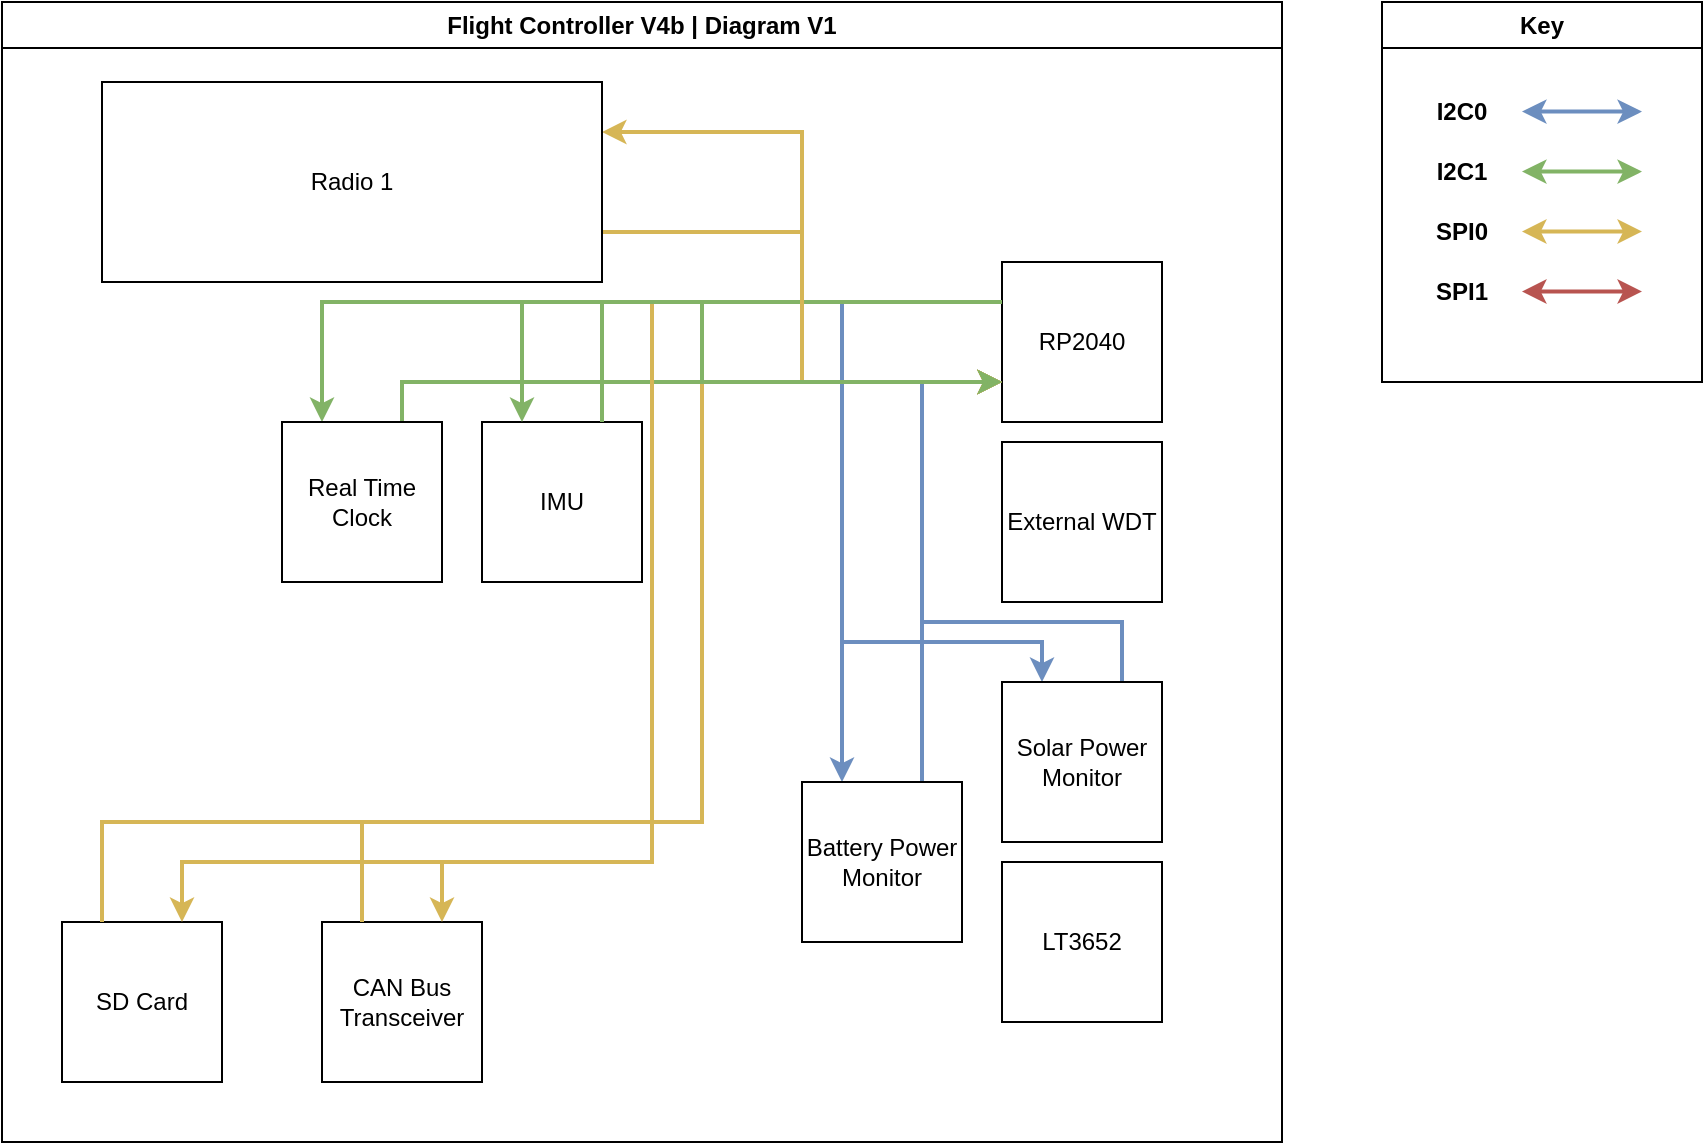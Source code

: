 <mxfile version="24.7.2" type="github">
  <diagram name="Page-1" id="OsW48nvbRA63rDpvyVRV">
    <mxGraphModel dx="1020" dy="680" grid="1" gridSize="10" guides="1" tooltips="1" connect="1" arrows="1" fold="1" page="1" pageScale="1" pageWidth="850" pageHeight="1100" math="0" shadow="0">
      <root>
        <mxCell id="0" />
        <mxCell id="1" parent="0" />
        <mxCell id="m2k3TLFMOLAFZS9ibNby-1" value="Flight Controller V4b | Diagram V1" style="swimlane;whiteSpace=wrap;html=1;" vertex="1" parent="1">
          <mxGeometry x="70" y="40" width="640" height="570" as="geometry" />
        </mxCell>
        <mxCell id="m2k3TLFMOLAFZS9ibNby-4" style="edgeStyle=orthogonalEdgeStyle;rounded=0;orthogonalLoop=1;jettySize=auto;html=1;exitX=0;exitY=0.25;exitDx=0;exitDy=0;entryX=0.25;entryY=0;entryDx=0;entryDy=0;strokeWidth=2;fillColor=#d5e8d4;strokeColor=#82b366;" edge="1" parent="m2k3TLFMOLAFZS9ibNby-1" source="m2k3TLFMOLAFZS9ibNby-7" target="m2k3TLFMOLAFZS9ibNby-23">
          <mxGeometry relative="1" as="geometry">
            <Array as="points">
              <mxPoint x="160" y="150" />
            </Array>
          </mxGeometry>
        </mxCell>
        <mxCell id="m2k3TLFMOLAFZS9ibNby-5" style="edgeStyle=orthogonalEdgeStyle;rounded=0;orthogonalLoop=1;jettySize=auto;html=1;exitX=0;exitY=0.25;exitDx=0;exitDy=0;entryX=0.25;entryY=0;entryDx=0;entryDy=0;strokeWidth=2;fillColor=#dae8fc;strokeColor=#6c8ebf;" edge="1" parent="m2k3TLFMOLAFZS9ibNby-1" source="m2k3TLFMOLAFZS9ibNby-7" target="m2k3TLFMOLAFZS9ibNby-11">
          <mxGeometry relative="1" as="geometry" />
        </mxCell>
        <mxCell id="m2k3TLFMOLAFZS9ibNby-6" style="edgeStyle=orthogonalEdgeStyle;rounded=0;orthogonalLoop=1;jettySize=auto;html=1;exitX=0;exitY=0.25;exitDx=0;exitDy=0;entryX=0.25;entryY=0;entryDx=0;entryDy=0;fillColor=#dae8fc;strokeColor=#6c8ebf;strokeWidth=2;" edge="1" parent="m2k3TLFMOLAFZS9ibNby-1" source="m2k3TLFMOLAFZS9ibNby-7" target="m2k3TLFMOLAFZS9ibNby-13">
          <mxGeometry relative="1" as="geometry">
            <Array as="points">
              <mxPoint x="420" y="150" />
              <mxPoint x="420" y="320" />
              <mxPoint x="520" y="320" />
            </Array>
          </mxGeometry>
        </mxCell>
        <mxCell id="m2k3TLFMOLAFZS9ibNby-46" style="edgeStyle=orthogonalEdgeStyle;rounded=0;orthogonalLoop=1;jettySize=auto;html=1;exitX=0;exitY=0.25;exitDx=0;exitDy=0;entryX=1;entryY=0.25;entryDx=0;entryDy=0;fillColor=#fff2cc;strokeColor=#d6b656;strokeWidth=2;" edge="1" parent="m2k3TLFMOLAFZS9ibNby-1" source="m2k3TLFMOLAFZS9ibNby-7" target="m2k3TLFMOLAFZS9ibNby-45">
          <mxGeometry relative="1" as="geometry" />
        </mxCell>
        <mxCell id="m2k3TLFMOLAFZS9ibNby-7" value="RP2040" style="whiteSpace=wrap;html=1;aspect=fixed;" vertex="1" parent="m2k3TLFMOLAFZS9ibNby-1">
          <mxGeometry x="500" y="130" width="80" height="80" as="geometry" />
        </mxCell>
        <mxCell id="m2k3TLFMOLAFZS9ibNby-8" value="LT3652" style="whiteSpace=wrap;html=1;aspect=fixed;" vertex="1" parent="m2k3TLFMOLAFZS9ibNby-1">
          <mxGeometry x="500" y="430" width="80" height="80" as="geometry" />
        </mxCell>
        <mxCell id="m2k3TLFMOLAFZS9ibNby-10" style="edgeStyle=orthogonalEdgeStyle;rounded=0;orthogonalLoop=1;jettySize=auto;html=1;exitX=0.75;exitY=0;exitDx=0;exitDy=0;entryX=0;entryY=0.75;entryDx=0;entryDy=0;fillColor=#dae8fc;strokeColor=#6c8ebf;strokeWidth=2;" edge="1" parent="m2k3TLFMOLAFZS9ibNby-1" source="m2k3TLFMOLAFZS9ibNby-11" target="m2k3TLFMOLAFZS9ibNby-7">
          <mxGeometry relative="1" as="geometry" />
        </mxCell>
        <mxCell id="m2k3TLFMOLAFZS9ibNby-11" value="Battery Power Monitor" style="whiteSpace=wrap;html=1;aspect=fixed;" vertex="1" parent="m2k3TLFMOLAFZS9ibNby-1">
          <mxGeometry x="400" y="390" width="80" height="80" as="geometry" />
        </mxCell>
        <mxCell id="m2k3TLFMOLAFZS9ibNby-12" style="edgeStyle=orthogonalEdgeStyle;rounded=0;orthogonalLoop=1;jettySize=auto;html=1;exitX=0.75;exitY=0;exitDx=0;exitDy=0;entryX=0;entryY=0.75;entryDx=0;entryDy=0;fillColor=#dae8fc;strokeColor=#6c8ebf;strokeWidth=2;" edge="1" parent="m2k3TLFMOLAFZS9ibNby-1" source="m2k3TLFMOLAFZS9ibNby-13" target="m2k3TLFMOLAFZS9ibNby-7">
          <mxGeometry relative="1" as="geometry">
            <Array as="points">
              <mxPoint x="560" y="310" />
              <mxPoint x="460" y="310" />
              <mxPoint x="460" y="190" />
            </Array>
          </mxGeometry>
        </mxCell>
        <mxCell id="m2k3TLFMOLAFZS9ibNby-13" value="Solar Power Monitor" style="whiteSpace=wrap;html=1;aspect=fixed;" vertex="1" parent="m2k3TLFMOLAFZS9ibNby-1">
          <mxGeometry x="500" y="340" width="80" height="80" as="geometry" />
        </mxCell>
        <mxCell id="m2k3TLFMOLAFZS9ibNby-19" value="IMU" style="whiteSpace=wrap;html=1;aspect=fixed;" vertex="1" parent="m2k3TLFMOLAFZS9ibNby-1">
          <mxGeometry x="240" y="210" width="80" height="80" as="geometry" />
        </mxCell>
        <mxCell id="m2k3TLFMOLAFZS9ibNby-20" style="edgeStyle=orthogonalEdgeStyle;rounded=0;orthogonalLoop=1;jettySize=auto;html=1;exitX=0.75;exitY=0;exitDx=0;exitDy=0;entryX=0;entryY=0.75;entryDx=0;entryDy=0;fillColor=#d5e8d4;strokeColor=#82b366;strokeWidth=2;" edge="1" parent="m2k3TLFMOLAFZS9ibNby-1" source="m2k3TLFMOLAFZS9ibNby-23" target="m2k3TLFMOLAFZS9ibNby-7">
          <mxGeometry relative="1" as="geometry">
            <Array as="points">
              <mxPoint x="200" y="190" />
            </Array>
          </mxGeometry>
        </mxCell>
        <mxCell id="m2k3TLFMOLAFZS9ibNby-23" value="Real Time Clock" style="whiteSpace=wrap;html=1;aspect=fixed;" vertex="1" parent="m2k3TLFMOLAFZS9ibNby-1">
          <mxGeometry x="140" y="210" width="80" height="80" as="geometry" />
        </mxCell>
        <mxCell id="m2k3TLFMOLAFZS9ibNby-26" value="External WDT" style="whiteSpace=wrap;html=1;aspect=fixed;" vertex="1" parent="m2k3TLFMOLAFZS9ibNby-1">
          <mxGeometry x="500" y="220" width="80" height="80" as="geometry" />
        </mxCell>
        <mxCell id="m2k3TLFMOLAFZS9ibNby-25" value="CAN Bus Transceiver" style="whiteSpace=wrap;html=1;aspect=fixed;" vertex="1" parent="m2k3TLFMOLAFZS9ibNby-1">
          <mxGeometry x="160" y="460" width="80" height="80" as="geometry" />
        </mxCell>
        <mxCell id="m2k3TLFMOLAFZS9ibNby-2" style="edgeStyle=orthogonalEdgeStyle;rounded=0;orthogonalLoop=1;jettySize=auto;html=1;exitX=0;exitY=0.25;exitDx=0;exitDy=0;entryX=0.75;entryY=0;entryDx=0;entryDy=0;fillColor=#fff2cc;strokeColor=#d6b656;strokeWidth=2;" edge="1" parent="m2k3TLFMOLAFZS9ibNby-1" source="m2k3TLFMOLAFZS9ibNby-7" target="m2k3TLFMOLAFZS9ibNby-25">
          <mxGeometry relative="1" as="geometry">
            <Array as="points">
              <mxPoint x="325" y="150" />
              <mxPoint x="325" y="430" />
              <mxPoint x="220" y="430" />
            </Array>
          </mxGeometry>
        </mxCell>
        <mxCell id="m2k3TLFMOLAFZS9ibNby-24" style="edgeStyle=orthogonalEdgeStyle;rounded=0;orthogonalLoop=1;jettySize=auto;html=1;exitX=0.25;exitY=0;exitDx=0;exitDy=0;entryX=0;entryY=0.75;entryDx=0;entryDy=0;fillColor=#fff2cc;strokeColor=#d6b656;strokeWidth=2;" edge="1" parent="m2k3TLFMOLAFZS9ibNby-1" source="m2k3TLFMOLAFZS9ibNby-25" target="m2k3TLFMOLAFZS9ibNby-7">
          <mxGeometry relative="1" as="geometry">
            <Array as="points">
              <mxPoint x="180" y="410" />
              <mxPoint x="350" y="410" />
              <mxPoint x="350" y="190" />
            </Array>
          </mxGeometry>
        </mxCell>
        <mxCell id="m2k3TLFMOLAFZS9ibNby-39" value="SD Card" style="whiteSpace=wrap;html=1;aspect=fixed;" vertex="1" parent="m2k3TLFMOLAFZS9ibNby-1">
          <mxGeometry x="30" y="460" width="80" height="80" as="geometry" />
        </mxCell>
        <mxCell id="m2k3TLFMOLAFZS9ibNby-40" style="edgeStyle=orthogonalEdgeStyle;rounded=0;orthogonalLoop=1;jettySize=auto;html=1;exitX=0.25;exitY=0;exitDx=0;exitDy=0;entryX=0;entryY=0.75;entryDx=0;entryDy=0;fillColor=#fff2cc;strokeColor=#d6b656;strokeWidth=2;" edge="1" parent="m2k3TLFMOLAFZS9ibNby-1" source="m2k3TLFMOLAFZS9ibNby-39" target="m2k3TLFMOLAFZS9ibNby-7">
          <mxGeometry relative="1" as="geometry">
            <mxPoint x="190" y="470" as="sourcePoint" />
            <mxPoint x="510" y="200" as="targetPoint" />
            <Array as="points">
              <mxPoint x="50" y="410" />
              <mxPoint x="350" y="410" />
              <mxPoint x="350" y="190" />
            </Array>
          </mxGeometry>
        </mxCell>
        <mxCell id="m2k3TLFMOLAFZS9ibNby-41" style="edgeStyle=orthogonalEdgeStyle;rounded=0;orthogonalLoop=1;jettySize=auto;html=1;exitX=0;exitY=0.25;exitDx=0;exitDy=0;entryX=0.75;entryY=0;entryDx=0;entryDy=0;fillColor=#fff2cc;strokeColor=#d6b656;strokeWidth=2;" edge="1" parent="m2k3TLFMOLAFZS9ibNby-1" target="m2k3TLFMOLAFZS9ibNby-39">
          <mxGeometry relative="1" as="geometry">
            <mxPoint x="500" y="150" as="sourcePoint" />
            <mxPoint x="220" y="460" as="targetPoint" />
            <Array as="points">
              <mxPoint x="325" y="150" />
              <mxPoint x="325" y="430" />
              <mxPoint x="90" y="430" />
            </Array>
          </mxGeometry>
        </mxCell>
        <mxCell id="m2k3TLFMOLAFZS9ibNby-43" style="edgeStyle=orthogonalEdgeStyle;rounded=0;orthogonalLoop=1;jettySize=auto;html=1;exitX=0;exitY=0.25;exitDx=0;exitDy=0;entryX=0.25;entryY=0;entryDx=0;entryDy=0;strokeWidth=2;fillColor=#d5e8d4;strokeColor=#82b366;" edge="1" parent="m2k3TLFMOLAFZS9ibNby-1" source="m2k3TLFMOLAFZS9ibNby-7" target="m2k3TLFMOLAFZS9ibNby-19">
          <mxGeometry relative="1" as="geometry">
            <Array as="points">
              <mxPoint x="260" y="150" />
            </Array>
            <mxPoint x="510" y="160" as="sourcePoint" />
            <mxPoint x="170" y="120" as="targetPoint" />
          </mxGeometry>
        </mxCell>
        <mxCell id="m2k3TLFMOLAFZS9ibNby-47" style="edgeStyle=orthogonalEdgeStyle;rounded=0;orthogonalLoop=1;jettySize=auto;html=1;exitX=1;exitY=0.75;exitDx=0;exitDy=0;entryX=0;entryY=0.75;entryDx=0;entryDy=0;fillColor=#fff2cc;strokeColor=#d6b656;strokeWidth=2;" edge="1" parent="m2k3TLFMOLAFZS9ibNby-1" source="m2k3TLFMOLAFZS9ibNby-45" target="m2k3TLFMOLAFZS9ibNby-7">
          <mxGeometry relative="1" as="geometry" />
        </mxCell>
        <mxCell id="m2k3TLFMOLAFZS9ibNby-45" value="Radio 1" style="rounded=0;whiteSpace=wrap;html=1;" vertex="1" parent="m2k3TLFMOLAFZS9ibNby-1">
          <mxGeometry x="50" y="40" width="250" height="100" as="geometry" />
        </mxCell>
        <mxCell id="m2k3TLFMOLAFZS9ibNby-30" value="Key" style="swimlane;whiteSpace=wrap;html=1;" vertex="1" parent="1">
          <mxGeometry x="760" y="40" width="160" height="190" as="geometry" />
        </mxCell>
        <mxCell id="m2k3TLFMOLAFZS9ibNby-31" value="&lt;b&gt;I2C0&lt;/b&gt;" style="text;html=1;align=center;verticalAlign=middle;whiteSpace=wrap;rounded=0;" vertex="1" parent="m2k3TLFMOLAFZS9ibNby-30">
          <mxGeometry x="10" y="40" width="60" height="30" as="geometry" />
        </mxCell>
        <mxCell id="m2k3TLFMOLAFZS9ibNby-32" value="&lt;b&gt;SPI0&lt;/b&gt;" style="text;html=1;align=center;verticalAlign=middle;whiteSpace=wrap;rounded=0;" vertex="1" parent="m2k3TLFMOLAFZS9ibNby-30">
          <mxGeometry x="10" y="100" width="60" height="30" as="geometry" />
        </mxCell>
        <mxCell id="m2k3TLFMOLAFZS9ibNby-33" value="" style="endArrow=classic;startArrow=classic;html=1;rounded=0;fillColor=#dae8fc;strokeColor=#6c8ebf;strokeWidth=2;" edge="1" parent="m2k3TLFMOLAFZS9ibNby-30">
          <mxGeometry width="50" height="50" relative="1" as="geometry">
            <mxPoint x="70" y="54.8" as="sourcePoint" />
            <mxPoint x="130" y="54.8" as="targetPoint" />
          </mxGeometry>
        </mxCell>
        <mxCell id="m2k3TLFMOLAFZS9ibNby-34" value="" style="endArrow=classic;startArrow=classic;html=1;rounded=0;fillColor=#fff2cc;strokeColor=#d6b656;strokeWidth=2;" edge="1" parent="m2k3TLFMOLAFZS9ibNby-30">
          <mxGeometry width="50" height="50" relative="1" as="geometry">
            <mxPoint x="70" y="114.76" as="sourcePoint" />
            <mxPoint x="130" y="114.76" as="targetPoint" />
          </mxGeometry>
        </mxCell>
        <mxCell id="m2k3TLFMOLAFZS9ibNby-35" value="&lt;b&gt;I2C1&lt;/b&gt;" style="text;html=1;align=center;verticalAlign=middle;whiteSpace=wrap;rounded=0;" vertex="1" parent="m2k3TLFMOLAFZS9ibNby-30">
          <mxGeometry x="10" y="70" width="60" height="30" as="geometry" />
        </mxCell>
        <mxCell id="m2k3TLFMOLAFZS9ibNby-36" value="" style="endArrow=classic;startArrow=classic;html=1;rounded=0;fillColor=#d5e8d4;strokeColor=#82b366;strokeWidth=2;" edge="1" parent="m2k3TLFMOLAFZS9ibNby-30">
          <mxGeometry width="50" height="50" relative="1" as="geometry">
            <mxPoint x="70" y="84.8" as="sourcePoint" />
            <mxPoint x="130" y="84.8" as="targetPoint" />
          </mxGeometry>
        </mxCell>
        <mxCell id="m2k3TLFMOLAFZS9ibNby-37" value="&lt;b&gt;SPI1&lt;/b&gt;" style="text;html=1;align=center;verticalAlign=middle;whiteSpace=wrap;rounded=0;" vertex="1" parent="m2k3TLFMOLAFZS9ibNby-30">
          <mxGeometry x="10" y="130" width="60" height="30" as="geometry" />
        </mxCell>
        <mxCell id="m2k3TLFMOLAFZS9ibNby-38" value="" style="endArrow=classic;startArrow=classic;html=1;rounded=0;fillColor=#f8cecc;strokeColor=#b85450;strokeWidth=2;" edge="1" parent="m2k3TLFMOLAFZS9ibNby-30">
          <mxGeometry width="50" height="50" relative="1" as="geometry">
            <mxPoint x="70" y="144.76" as="sourcePoint" />
            <mxPoint x="130" y="144.76" as="targetPoint" />
          </mxGeometry>
        </mxCell>
        <mxCell id="m2k3TLFMOLAFZS9ibNby-44" style="edgeStyle=orthogonalEdgeStyle;rounded=0;orthogonalLoop=1;jettySize=auto;html=1;exitX=0.75;exitY=0;exitDx=0;exitDy=0;fillColor=#d5e8d4;strokeColor=#82b366;strokeWidth=2;" edge="1" parent="1" source="m2k3TLFMOLAFZS9ibNby-19">
          <mxGeometry relative="1" as="geometry">
            <Array as="points">
              <mxPoint x="370" y="190" />
              <mxPoint x="420" y="190" />
              <mxPoint x="420" y="230" />
            </Array>
            <mxPoint x="280" y="160" as="sourcePoint" />
            <mxPoint x="570" y="230" as="targetPoint" />
          </mxGeometry>
        </mxCell>
      </root>
    </mxGraphModel>
  </diagram>
</mxfile>
